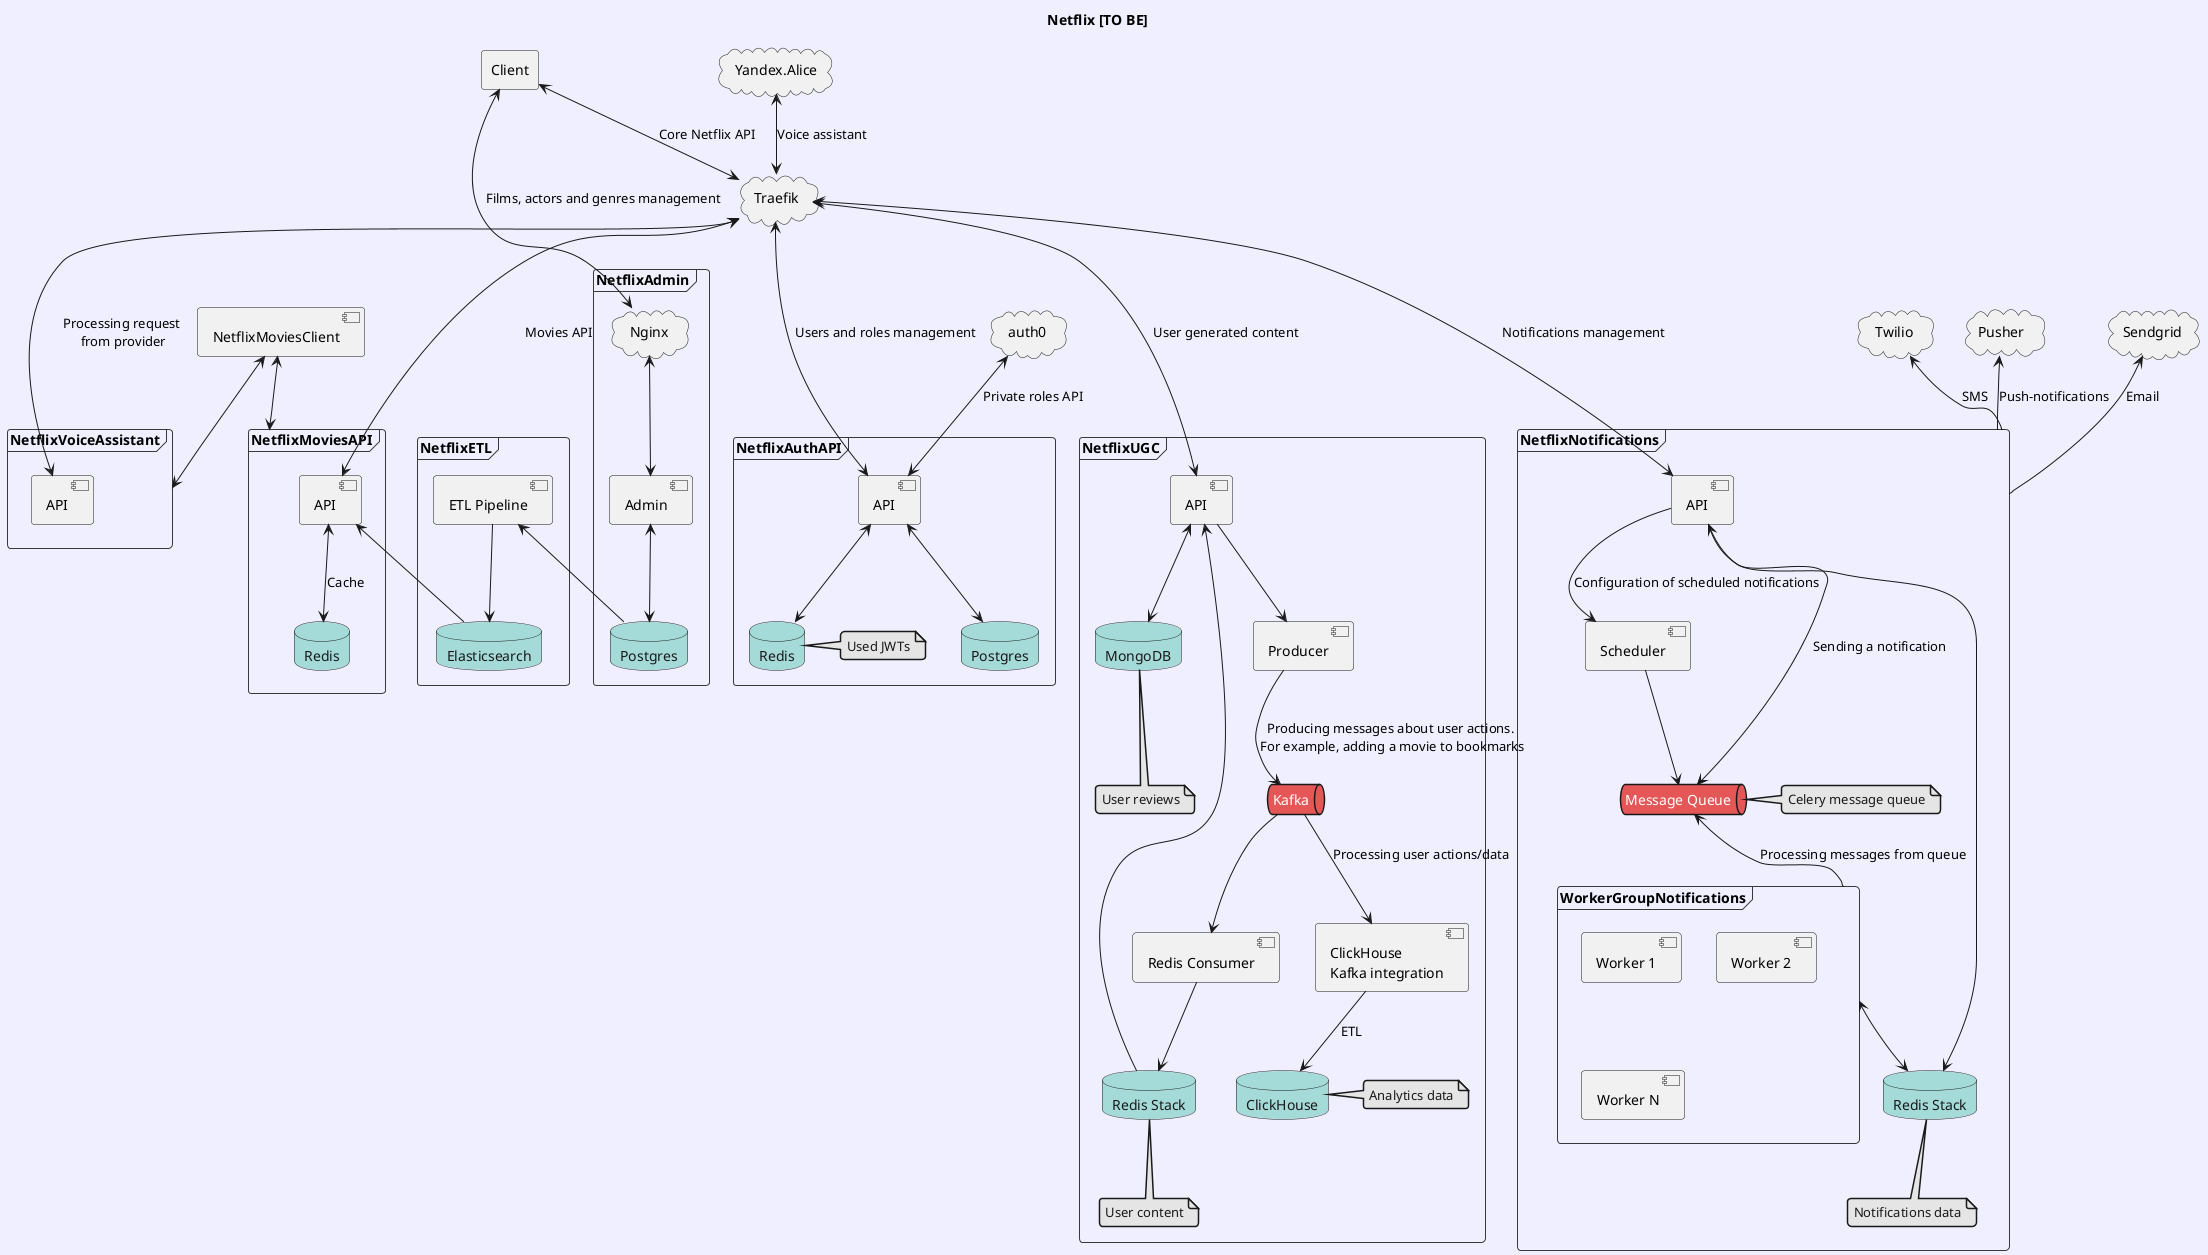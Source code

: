 @startuml
!theme mars
skinparam componentStyle uml2
skinparam defaultFontName Segoe UI
skinparam backgroundColor motivation

title Netflix [TO BE]

agent "Client" as base_client
cloud "Traefik" as base_traefik

cloud "auth0" as auth0

cloud "Sendgrid" as sendgrid
cloud "Pusher" as pusher
cloud "Twilio" as twilio

cloud "Yandex.Alice" as yandex_provider_voice_assistant

frame NetflixAdmin {
    cloud "Nginx" as nginx_admin
    component "Admin" as admin_admin
    database "Postgres" as postgres_admin

    nginx_admin <-down-> admin_admin
    admin_admin <-down-> postgres_admin
}

frame NetflixETL {
    database "Elasticsearch" as elasticsearch_etl
    component "ETL Pipeline" as etl_pipeline

    etl_pipeline <-down- postgres_admin
    etl_pipeline -down-> elasticsearch_etl
}

frame NetflixMoviesAPI {
    component "API" as api_movies
    database "Redis" as redis_movies

    api_movies <--up-> base_traefik: "Movies API"
    api_movies <-down- elasticsearch_etl
    api_movies <-down-> redis_movies: "Cache"
}

frame NetflixAuthAPI {
    component "API" as api_auth
    database "Postgres" as postgres_auth
    database "Redis" as redis_auth

    api_auth <--up-> base_traefik: "Users and roles management"
    api_auth <-up-> auth0: "Private roles API"
    api_auth <-down-> postgres_auth
    api_auth <-down-> redis_auth

    note right of redis_auth
    Used JWTs
    end note
}

frame NetflixUGC {
    component "API" as api_ugc
    component "ClickHouse \nKafka integration" as consumer_clickhouse
    component "Redis Consumer" as consumer_ugc_redis
    component "Producer" as producer_ugc
    queue "Kafka" as kafka_ugc
    database "Redis Stack" as redis_stack_ugc
    database "MongoDB" as mongo_ugc
    database "ClickHouse" as clickhouse_ugc

    api_ugc <--up-> base_traefik: "User generated content"
    api_ugc <-down- redis_stack_ugc
    api_ugc <-down-> mongo_ugc
    api_ugc -down-> producer_ugc
    producer_ugc -down-> kafka_ugc: "Producing messages about user actions. \nFor example, adding a movie to bookmarks"
    kafka_ugc -down-> consumer_ugc_redis
    consumer_ugc_redis -down-> redis_stack_ugc
    kafka_ugc -down-> consumer_clickhouse: "Processing user actions/data"
    consumer_clickhouse -down-> clickhouse_ugc: "ETL"

    note bottom of mongo_ugc
    User reviews
    end note
    note bottom of redis_stack_ugc
    User content
    end note
    note right of clickhouse_ugc
    Analytics data
    end note
}

frame NetflixNotifications {
    component "API" as api_notifications
    queue "Message Queue" as queue_notifications
    component "Scheduler" as scheduler_notifications
    database "Redis Stack" as redis_stack_notifications

    frame WorkerGroupNotifications {
        component "Worker 1" as worker_1_notifications
        component "Worker 2" as worker_2_notifications
        component "Worker N" as worker_n_notifications
    }

    api_notifications <--up-> base_traefik: "Notifications management"
    api_notifications <-down-> redis_stack_notifications
    api_notifications -down-> queue_notifications: "Sending a notification"
    api_notifications -down-> scheduler_notifications: "Configuration of scheduled notifications"
    queue_notifications <-down- WorkerGroupNotifications: "Processing messages from queue"
    scheduler_notifications -down-> queue_notifications
    WorkerGroupNotifications <-down-> redis_stack_notifications

    note right of queue_notifications
    Celery message queue
    end note
    note bottom of redis_stack_notifications
    Notifications data
    end note
}

frame NetflixVoiceAssistant {
    component "API" as api_voice_assistant

    api_voice_assistant <--up-> base_traefik: "Processing request\n from provider"
}

component NetflixMoviesClient

NetflixNotifications -up-> sendgrid: "Email"
NetflixNotifications -up-> pusher: "Push-notifications"
NetflixNotifications -up-> twilio: "SMS"

yandex_provider_voice_assistant <-down-> base_traefik: "Voice assistant"

NetflixMoviesAPI <-up-> NetflixMoviesClient

base_client <-down-> nginx_admin: "Films, actors and genres management"
base_client <-down-> base_traefik: "Core Netflix API"

NetflixMoviesClient <-down-> NetflixVoiceAssistant
@enduml
